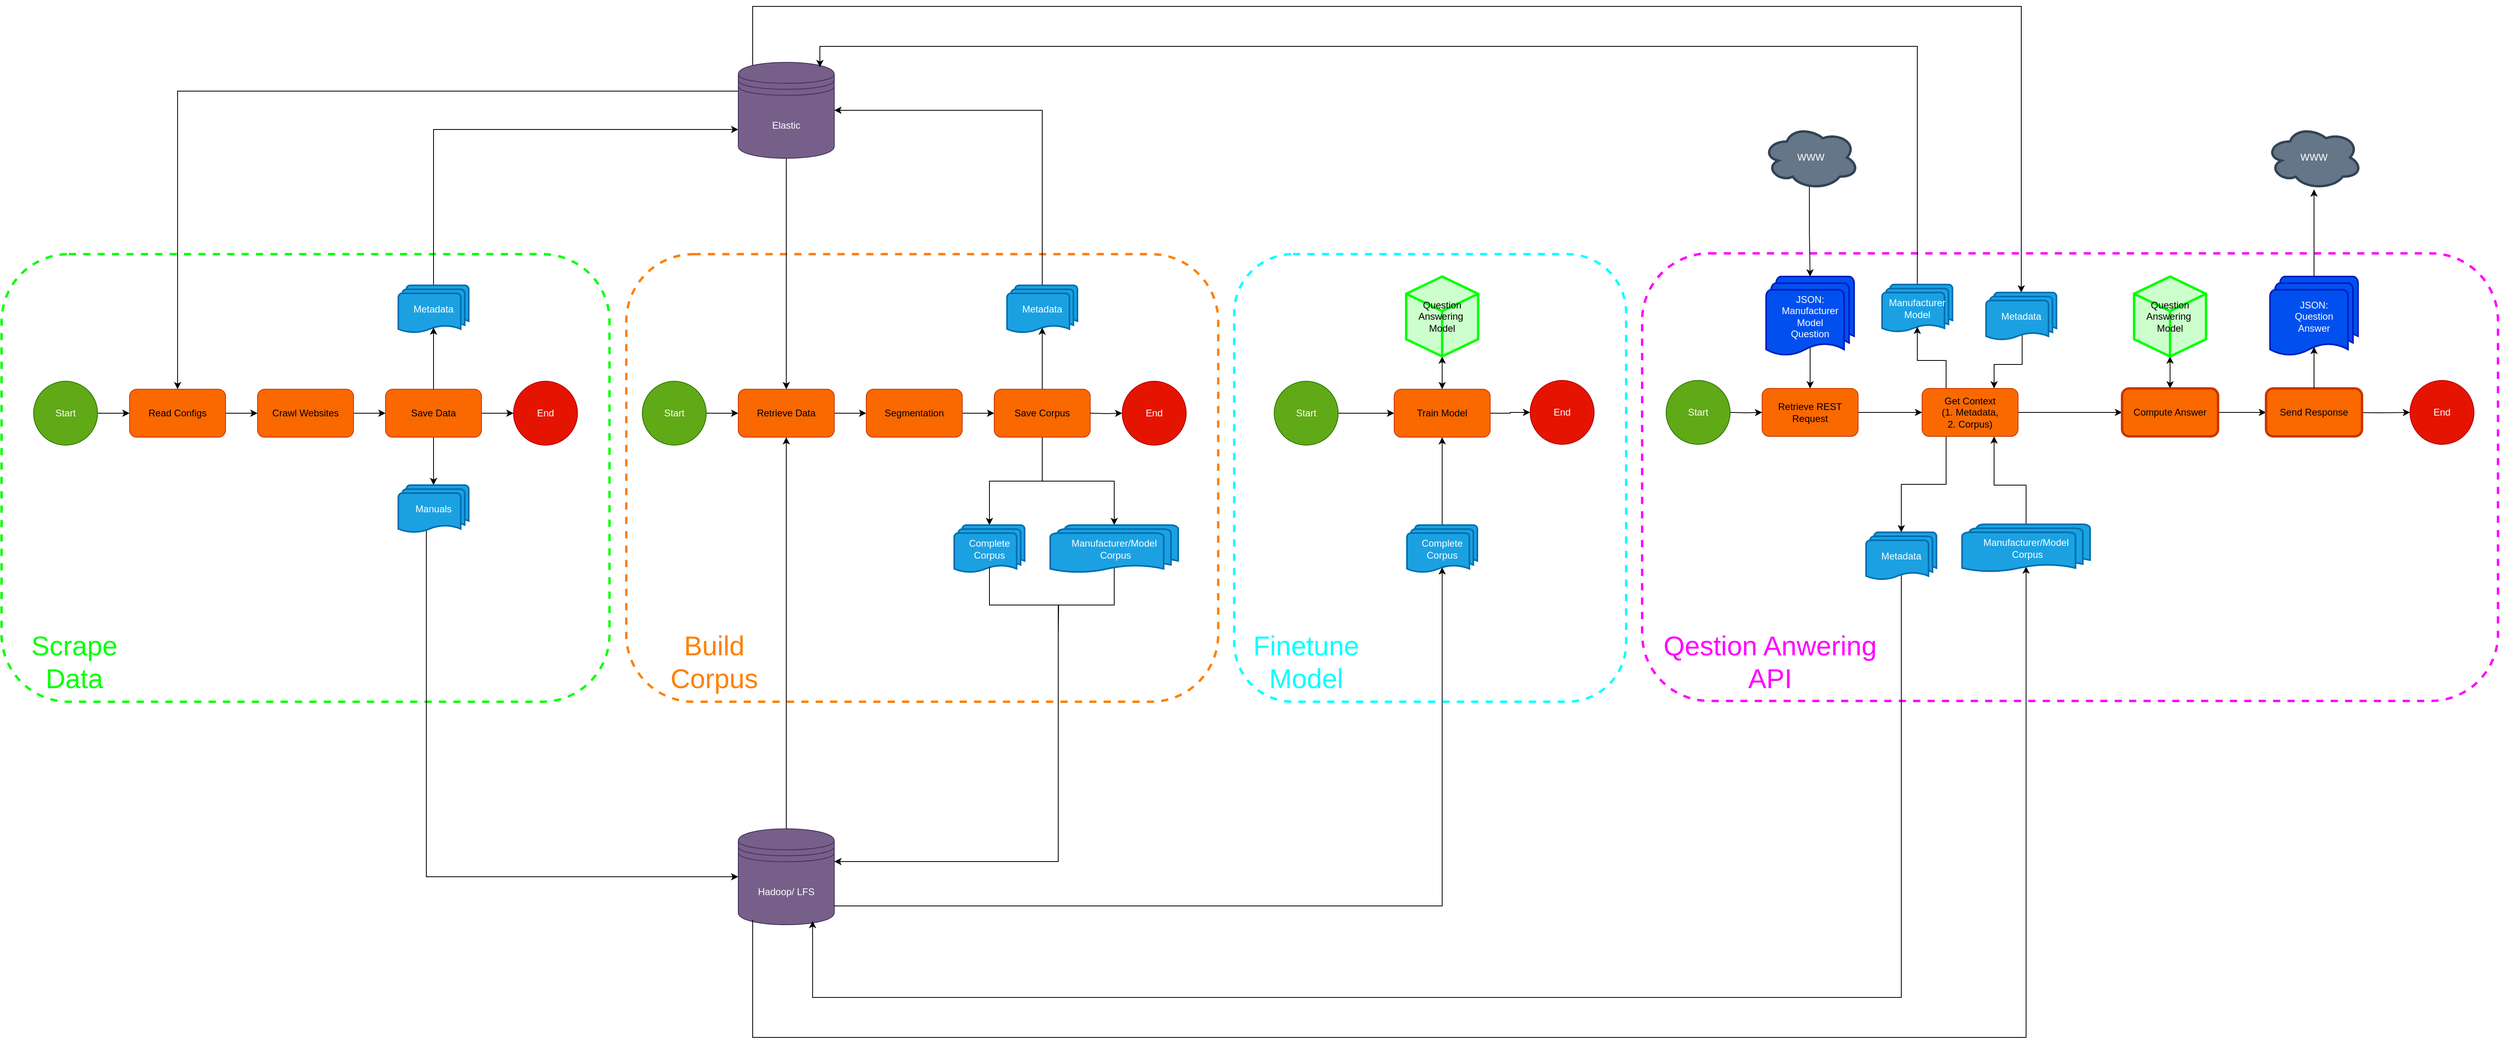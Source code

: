 <mxfile version="14.9.6" type="device"><diagram id="BQQymWV-iyuG-gTKwOcT" name="Seite-1"><mxGraphModel dx="2426" dy="1381" grid="1" gridSize="10" guides="1" tooltips="1" connect="1" arrows="1" fold="1" page="1" pageScale="1" pageWidth="1200" pageHeight="1600" math="0" shadow="0"><root><mxCell id="0"/><mxCell id="1" parent="0"/><mxCell id="lBPoc1Uq5K7AsVZfN373-50" value="" style="rounded=1;whiteSpace=wrap;html=1;strokeWidth=3;dashed=1;fillColor=none;strokeColor=#FF00FF;" vertex="1" parent="1"><mxGeometry x="2130" y="359" width="1070" height="560" as="geometry"/></mxCell><mxCell id="lBPoc1Uq5K7AsVZfN373-47" value="" style="rounded=1;whiteSpace=wrap;html=1;strokeWidth=3;dashed=1;fillColor=none;strokeColor=#00FF00;align=right;labelPosition=left;verticalLabelPosition=bottom;verticalAlign=top;fontColor=#00FF00;" vertex="1" parent="1"><mxGeometry x="79" y="360" width="760" height="560" as="geometry"/></mxCell><mxCell id="lBPoc1Uq5K7AsVZfN373-48" value="" style="rounded=1;whiteSpace=wrap;html=1;strokeWidth=3;dashed=1;fontColor=#000000;fillColor=none;strokeColor=#FF8000;" vertex="1" parent="1"><mxGeometry x="860" y="360" width="740" height="560" as="geometry"/></mxCell><mxCell id="lBPoc1Uq5K7AsVZfN373-4" style="edgeStyle=orthogonalEdgeStyle;rounded=0;orthogonalLoop=1;jettySize=auto;html=1;exitX=1;exitY=0.5;exitDx=0;exitDy=0;" edge="1" parent="1" source="lBPoc1Uq5K7AsVZfN373-3" target="lBPoc1Uq5K7AsVZfN373-5"><mxGeometry relative="1" as="geometry"><mxPoint x="319" y="549" as="targetPoint"/></mxGeometry></mxCell><mxCell id="lBPoc1Uq5K7AsVZfN373-3" value="Start" style="ellipse;whiteSpace=wrap;html=1;fillColor=#60a917;strokeColor=#2D7600;fontColor=#ffffff;" vertex="1" parent="1"><mxGeometry x="119" y="519" width="80" height="80" as="geometry"/></mxCell><mxCell id="lBPoc1Uq5K7AsVZfN373-6" style="edgeStyle=orthogonalEdgeStyle;rounded=0;orthogonalLoop=1;jettySize=auto;html=1;" edge="1" parent="1" source="lBPoc1Uq5K7AsVZfN373-5" target="lBPoc1Uq5K7AsVZfN373-7"><mxGeometry relative="1" as="geometry"><mxPoint x="459" y="549" as="targetPoint"/></mxGeometry></mxCell><mxCell id="lBPoc1Uq5K7AsVZfN373-5" value="Read Configs" style="rounded=1;whiteSpace=wrap;html=1;fillColor=#fa6800;strokeColor=#C73500;fontColor=#000000;" vertex="1" parent="1"><mxGeometry x="239" y="529" width="120" height="60" as="geometry"/></mxCell><mxCell id="lBPoc1Uq5K7AsVZfN373-8" style="edgeStyle=orthogonalEdgeStyle;rounded=0;orthogonalLoop=1;jettySize=auto;html=1;" edge="1" parent="1" source="lBPoc1Uq5K7AsVZfN373-7" target="lBPoc1Uq5K7AsVZfN373-9"><mxGeometry relative="1" as="geometry"><mxPoint x="629" y="549" as="targetPoint"/></mxGeometry></mxCell><mxCell id="lBPoc1Uq5K7AsVZfN373-7" value="Crawl Websites" style="rounded=1;whiteSpace=wrap;html=1;fillColor=#fa6800;strokeColor=#C73500;fontColor=#000000;" vertex="1" parent="1"><mxGeometry x="399" y="529" width="120" height="60" as="geometry"/></mxCell><mxCell id="lBPoc1Uq5K7AsVZfN373-12" style="edgeStyle=orthogonalEdgeStyle;rounded=0;orthogonalLoop=1;jettySize=auto;html=1;exitX=0.5;exitY=1;exitDx=0;exitDy=0;" edge="1" parent="1" source="lBPoc1Uq5K7AsVZfN373-26" target="lBPoc1Uq5K7AsVZfN373-13"><mxGeometry relative="1" as="geometry"><mxPoint x="820" y="619" as="targetPoint"/></mxGeometry></mxCell><mxCell id="lBPoc1Uq5K7AsVZfN373-30" style="edgeStyle=orthogonalEdgeStyle;rounded=0;orthogonalLoop=1;jettySize=auto;html=1;entryX=0.5;entryY=0;entryDx=0;entryDy=0;entryPerimeter=0;" edge="1" parent="1" source="lBPoc1Uq5K7AsVZfN373-9" target="lBPoc1Uq5K7AsVZfN373-29"><mxGeometry relative="1" as="geometry"/></mxCell><mxCell id="lBPoc1Uq5K7AsVZfN373-42" style="edgeStyle=orthogonalEdgeStyle;rounded=0;orthogonalLoop=1;jettySize=auto;html=1;entryX=0;entryY=0.5;entryDx=0;entryDy=0;endArrow=classic;endFill=1;" edge="1" parent="1" source="lBPoc1Uq5K7AsVZfN373-9" target="lBPoc1Uq5K7AsVZfN373-41"><mxGeometry relative="1" as="geometry"/></mxCell><mxCell id="lBPoc1Uq5K7AsVZfN373-9" value="Save Data" style="rounded=1;whiteSpace=wrap;html=1;fillColor=#fa6800;strokeColor=#C73500;fontColor=#000000;" vertex="1" parent="1"><mxGeometry x="559" y="529" width="120" height="60" as="geometry"/></mxCell><mxCell id="lBPoc1Uq5K7AsVZfN373-16" style="edgeStyle=orthogonalEdgeStyle;rounded=0;orthogonalLoop=1;jettySize=auto;html=1;exitX=0.5;exitY=0;exitDx=0;exitDy=0;entryX=0;entryY=0.7;entryDx=0;entryDy=0;startArrow=none;" edge="1" parent="1" source="lBPoc1Uq5K7AsVZfN373-35" target="lBPoc1Uq5K7AsVZfN373-17"><mxGeometry relative="1" as="geometry"><mxPoint x="610" y="389" as="targetPoint"/></mxGeometry></mxCell><mxCell id="lBPoc1Uq5K7AsVZfN373-36" style="edgeStyle=orthogonalEdgeStyle;rounded=0;orthogonalLoop=1;jettySize=auto;html=1;entryX=1;entryY=0.5;entryDx=0;entryDy=0;endArrow=classic;endFill=1;" edge="1" parent="1" source="lBPoc1Uq5K7AsVZfN373-11" target="lBPoc1Uq5K7AsVZfN373-17"><mxGeometry relative="1" as="geometry"><Array as="points"><mxPoint x="1380" y="180"/></Array></mxGeometry></mxCell><mxCell id="lBPoc1Uq5K7AsVZfN373-11" value="Metadata" style="strokeWidth=2;html=1;shape=mxgraph.flowchart.multi-document;whiteSpace=wrap;fillColor=#1ba1e2;strokeColor=#006EAF;fontColor=#ffffff;" vertex="1" parent="1"><mxGeometry x="1336" y="399" width="88" height="60" as="geometry"/></mxCell><mxCell id="lBPoc1Uq5K7AsVZfN373-13" value="Complete&lt;br&gt;Corpus" style="strokeWidth=2;html=1;shape=mxgraph.flowchart.multi-document;whiteSpace=wrap;fillColor=#1ba1e2;strokeColor=#006EAF;fontColor=#ffffff;" vertex="1" parent="1"><mxGeometry x="1270" y="699" width="88" height="60" as="geometry"/></mxCell><mxCell id="lBPoc1Uq5K7AsVZfN373-19" style="edgeStyle=orthogonalEdgeStyle;rounded=0;orthogonalLoop=1;jettySize=auto;html=1;" edge="1" parent="1" source="lBPoc1Uq5K7AsVZfN373-15" target="lBPoc1Uq5K7AsVZfN373-20"><mxGeometry relative="1" as="geometry"><mxPoint x="800" y="599" as="targetPoint"/></mxGeometry></mxCell><mxCell id="lBPoc1Uq5K7AsVZfN373-15" value="Hadoop/ LFS" style="shape=datastore;whiteSpace=wrap;html=1;fillColor=#76608a;strokeColor=#432D57;fontColor=#ffffff;" vertex="1" parent="1"><mxGeometry x="1000" y="1079" width="120" height="120" as="geometry"/></mxCell><mxCell id="lBPoc1Uq5K7AsVZfN373-18" style="edgeStyle=orthogonalEdgeStyle;rounded=0;orthogonalLoop=1;jettySize=auto;html=1;entryX=0.5;entryY=0;entryDx=0;entryDy=0;exitX=0;exitY=0.3;exitDx=0;exitDy=0;" edge="1" parent="1" source="lBPoc1Uq5K7AsVZfN373-17" target="lBPoc1Uq5K7AsVZfN373-5"><mxGeometry relative="1" as="geometry"/></mxCell><mxCell id="lBPoc1Uq5K7AsVZfN373-23" style="edgeStyle=orthogonalEdgeStyle;rounded=0;orthogonalLoop=1;jettySize=auto;html=1;entryX=0.5;entryY=0;entryDx=0;entryDy=0;" edge="1" parent="1" source="lBPoc1Uq5K7AsVZfN373-17" target="lBPoc1Uq5K7AsVZfN373-20"><mxGeometry relative="1" as="geometry"/></mxCell><mxCell id="lBPoc1Uq5K7AsVZfN373-71" style="edgeStyle=orthogonalEdgeStyle;rounded=0;orthogonalLoop=1;jettySize=auto;html=1;exitX=0.15;exitY=0.05;exitDx=0;exitDy=0;exitPerimeter=0;entryX=0.5;entryY=0;entryDx=0;entryDy=0;entryPerimeter=0;startArrow=none;startFill=0;endArrow=classic;endFill=1;" edge="1" parent="1" source="lBPoc1Uq5K7AsVZfN373-17" target="lBPoc1Uq5K7AsVZfN373-72"><mxGeometry relative="1" as="geometry"><Array as="points"><mxPoint x="1018" y="50"/><mxPoint x="2604" y="50"/></Array></mxGeometry></mxCell><mxCell id="lBPoc1Uq5K7AsVZfN373-17" value="Elastic" style="shape=datastore;whiteSpace=wrap;html=1;fillColor=#76608a;strokeColor=#432D57;fontColor=#ffffff;" vertex="1" parent="1"><mxGeometry x="1000" y="120" width="120" height="120" as="geometry"/></mxCell><mxCell id="lBPoc1Uq5K7AsVZfN373-21" style="edgeStyle=orthogonalEdgeStyle;rounded=0;orthogonalLoop=1;jettySize=auto;html=1;" edge="1" parent="1" source="lBPoc1Uq5K7AsVZfN373-20" target="lBPoc1Uq5K7AsVZfN373-24"><mxGeometry relative="1" as="geometry"><mxPoint x="1180" y="559" as="targetPoint"/></mxGeometry></mxCell><mxCell id="lBPoc1Uq5K7AsVZfN373-20" value="Retrieve Data" style="rounded=1;whiteSpace=wrap;html=1;fillColor=#fa6800;strokeColor=#C73500;fontColor=#000000;" vertex="1" parent="1"><mxGeometry x="1000" y="529" width="120" height="60" as="geometry"/></mxCell><mxCell id="lBPoc1Uq5K7AsVZfN373-25" style="edgeStyle=orthogonalEdgeStyle;rounded=0;orthogonalLoop=1;jettySize=auto;html=1;" edge="1" parent="1" source="lBPoc1Uq5K7AsVZfN373-24" target="lBPoc1Uq5K7AsVZfN373-26"><mxGeometry relative="1" as="geometry"><mxPoint x="1320" y="559" as="targetPoint"/></mxGeometry></mxCell><mxCell id="lBPoc1Uq5K7AsVZfN373-24" value="Segmentation" style="rounded=1;whiteSpace=wrap;html=1;fillColor=#fa6800;strokeColor=#C73500;fontColor=#000000;" vertex="1" parent="1"><mxGeometry x="1160" y="529" width="120" height="60" as="geometry"/></mxCell><mxCell id="lBPoc1Uq5K7AsVZfN373-27" style="edgeStyle=orthogonalEdgeStyle;rounded=0;orthogonalLoop=1;jettySize=auto;html=1;exitX=0.5;exitY=0.88;exitDx=0;exitDy=0;exitPerimeter=0;" edge="1" parent="1" source="lBPoc1Uq5K7AsVZfN373-13"><mxGeometry relative="1" as="geometry"><mxPoint x="1130" y="789" as="sourcePoint"/><mxPoint x="1120" y="1120" as="targetPoint"/><Array as="points"><mxPoint x="1314" y="799"/><mxPoint x="1400" y="799"/><mxPoint x="1400" y="1120"/><mxPoint x="1120" y="1120"/></Array></mxGeometry></mxCell><mxCell id="lBPoc1Uq5K7AsVZfN373-33" style="edgeStyle=orthogonalEdgeStyle;rounded=0;orthogonalLoop=1;jettySize=auto;html=1;entryX=0.5;entryY=0;entryDx=0;entryDy=0;entryPerimeter=0;" edge="1" parent="1" source="lBPoc1Uq5K7AsVZfN373-26" target="lBPoc1Uq5K7AsVZfN373-32"><mxGeometry relative="1" as="geometry"/></mxCell><mxCell id="lBPoc1Uq5K7AsVZfN373-37" style="edgeStyle=orthogonalEdgeStyle;rounded=0;orthogonalLoop=1;jettySize=auto;html=1;entryX=0.5;entryY=0.88;entryDx=0;entryDy=0;entryPerimeter=0;endArrow=classic;endFill=1;" edge="1" parent="1" source="lBPoc1Uq5K7AsVZfN373-26" target="lBPoc1Uq5K7AsVZfN373-11"><mxGeometry relative="1" as="geometry"/></mxCell><mxCell id="lBPoc1Uq5K7AsVZfN373-26" value="Save Corpus" style="rounded=1;whiteSpace=wrap;html=1;fillColor=#fa6800;strokeColor=#C73500;fontColor=#000000;" vertex="1" parent="1"><mxGeometry x="1320" y="529" width="120" height="60" as="geometry"/></mxCell><mxCell id="lBPoc1Uq5K7AsVZfN373-31" style="edgeStyle=orthogonalEdgeStyle;rounded=0;orthogonalLoop=1;jettySize=auto;html=1;entryX=0;entryY=0.5;entryDx=0;entryDy=0;exitX=0.5;exitY=0.88;exitDx=0;exitDy=0;exitPerimeter=0;" edge="1" parent="1" source="lBPoc1Uq5K7AsVZfN373-29" target="lBPoc1Uq5K7AsVZfN373-15"><mxGeometry relative="1" as="geometry"><Array as="points"><mxPoint x="610" y="1139"/></Array></mxGeometry></mxCell><mxCell id="lBPoc1Uq5K7AsVZfN373-29" value="Manuals" style="strokeWidth=2;html=1;shape=mxgraph.flowchart.multi-document;whiteSpace=wrap;fillColor=#1ba1e2;strokeColor=#006EAF;fontColor=#ffffff;" vertex="1" parent="1"><mxGeometry x="575" y="649" width="88" height="60" as="geometry"/></mxCell><mxCell id="lBPoc1Uq5K7AsVZfN373-34" style="edgeStyle=orthogonalEdgeStyle;rounded=0;orthogonalLoop=1;jettySize=auto;html=1;endArrow=none;endFill=0;exitX=0.5;exitY=0.88;exitDx=0;exitDy=0;exitPerimeter=0;" edge="1" parent="1" source="lBPoc1Uq5K7AsVZfN373-32"><mxGeometry relative="1" as="geometry"><mxPoint x="1400" y="839" as="targetPoint"/></mxGeometry></mxCell><mxCell id="lBPoc1Uq5K7AsVZfN373-32" value="Manufacturer/Model&lt;br&gt;&amp;nbsp;Corpus" style="strokeWidth=2;html=1;shape=mxgraph.flowchart.multi-document;whiteSpace=wrap;fillColor=#1ba1e2;strokeColor=#006EAF;fontColor=#ffffff;" vertex="1" parent="1"><mxGeometry x="1390" y="699" width="160" height="60" as="geometry"/></mxCell><mxCell id="lBPoc1Uq5K7AsVZfN373-39" style="edgeStyle=orthogonalEdgeStyle;rounded=0;orthogonalLoop=1;jettySize=auto;html=1;exitX=1;exitY=0.5;exitDx=0;exitDy=0;" edge="1" parent="1" source="lBPoc1Uq5K7AsVZfN373-40"><mxGeometry relative="1" as="geometry"><mxPoint x="1000" y="559" as="targetPoint"/></mxGeometry></mxCell><mxCell id="lBPoc1Uq5K7AsVZfN373-40" value="Start" style="ellipse;whiteSpace=wrap;html=1;fillColor=#60a917;strokeColor=#2D7600;fontColor=#ffffff;" vertex="1" parent="1"><mxGeometry x="880" y="519" width="80" height="80" as="geometry"/></mxCell><mxCell id="lBPoc1Uq5K7AsVZfN373-41" value="End" style="ellipse;whiteSpace=wrap;html=1;fillColor=#e51400;strokeColor=#B20000;fontColor=#ffffff;" vertex="1" parent="1"><mxGeometry x="719" y="519" width="80" height="80" as="geometry"/></mxCell><mxCell id="lBPoc1Uq5K7AsVZfN373-43" style="edgeStyle=orthogonalEdgeStyle;rounded=0;orthogonalLoop=1;jettySize=auto;html=1;entryX=0;entryY=0.5;entryDx=0;entryDy=0;endArrow=classic;endFill=1;" edge="1" parent="1" target="lBPoc1Uq5K7AsVZfN373-44"><mxGeometry relative="1" as="geometry"><mxPoint x="1440" y="559" as="sourcePoint"/></mxGeometry></mxCell><mxCell id="lBPoc1Uq5K7AsVZfN373-44" value="End" style="ellipse;whiteSpace=wrap;html=1;fillColor=#e51400;strokeColor=#B20000;fontColor=#ffffff;" vertex="1" parent="1"><mxGeometry x="1480" y="519" width="80" height="80" as="geometry"/></mxCell><mxCell id="lBPoc1Uq5K7AsVZfN373-35" value="Metadata" style="strokeWidth=2;html=1;shape=mxgraph.flowchart.multi-document;whiteSpace=wrap;fillColor=#1ba1e2;strokeColor=#006EAF;fontColor=#ffffff;" vertex="1" parent="1"><mxGeometry x="575" y="399" width="88" height="60" as="geometry"/></mxCell><mxCell id="lBPoc1Uq5K7AsVZfN373-45" value="" style="edgeStyle=orthogonalEdgeStyle;rounded=0;orthogonalLoop=1;jettySize=auto;html=1;exitX=0.5;exitY=0;exitDx=0;exitDy=0;entryX=0.5;entryY=0.88;entryDx=0;entryDy=0;endArrow=classic;entryPerimeter=0;endFill=1;" edge="1" parent="1" source="lBPoc1Uq5K7AsVZfN373-9" target="lBPoc1Uq5K7AsVZfN373-35"><mxGeometry relative="1" as="geometry"><mxPoint x="1039" y="311" as="targetPoint"/><mxPoint x="619" y="529" as="sourcePoint"/></mxGeometry></mxCell><mxCell id="lBPoc1Uq5K7AsVZfN373-68" style="edgeStyle=orthogonalEdgeStyle;rounded=0;orthogonalLoop=1;jettySize=auto;html=1;entryX=0.85;entryY=0.05;entryDx=0;entryDy=0;entryPerimeter=0;endArrow=classic;endFill=1;exitX=0.5;exitY=0;exitDx=0;exitDy=0;exitPerimeter=0;" edge="1" parent="1" source="lBPoc1Uq5K7AsVZfN373-52" target="lBPoc1Uq5K7AsVZfN373-17"><mxGeometry relative="1" as="geometry"><Array as="points"><mxPoint x="2474" y="100"/><mxPoint x="1102" y="100"/></Array></mxGeometry></mxCell><mxCell id="lBPoc1Uq5K7AsVZfN373-52" value="Manufacturer&lt;br&gt;Model" style="strokeWidth=2;html=1;shape=mxgraph.flowchart.multi-document;whiteSpace=wrap;fillColor=#1ba1e2;strokeColor=#006EAF;fontColor=#ffffff;" vertex="1" parent="1"><mxGeometry x="2430" y="398" width="88" height="60" as="geometry"/></mxCell><mxCell id="lBPoc1Uq5K7AsVZfN373-54" style="edgeStyle=orthogonalEdgeStyle;rounded=0;orthogonalLoop=1;jettySize=auto;html=1;entryX=0;entryY=0.5;entryDx=0;entryDy=0;" edge="1" parent="1" source="lBPoc1Uq5K7AsVZfN373-55" target="lBPoc1Uq5K7AsVZfN373-60"><mxGeometry relative="1" as="geometry"><mxPoint x="2440" y="558" as="targetPoint"/></mxGeometry></mxCell><mxCell id="lBPoc1Uq5K7AsVZfN373-55" value="Retrieve REST Request" style="rounded=1;whiteSpace=wrap;html=1;fillColor=#fa6800;strokeColor=#C73500;fontColor=#000000;" vertex="1" parent="1"><mxGeometry x="2280" y="528" width="120" height="60" as="geometry"/></mxCell><mxCell id="lBPoc1Uq5K7AsVZfN373-56" style="edgeStyle=orthogonalEdgeStyle;rounded=0;orthogonalLoop=1;jettySize=auto;html=1;exitX=0.5;exitY=0.88;exitDx=0;exitDy=0;exitPerimeter=0;entryX=0.5;entryY=0;entryDx=0;entryDy=0;" edge="1" parent="1" source="lBPoc1Uq5K7AsVZfN373-67" target="lBPoc1Uq5K7AsVZfN373-55"><mxGeometry relative="1" as="geometry"><mxPoint x="2600" y="558" as="targetPoint"/><mxPoint x="2560" y="558" as="sourcePoint"/></mxGeometry></mxCell><mxCell id="lBPoc1Uq5K7AsVZfN373-58" style="edgeStyle=orthogonalEdgeStyle;rounded=0;orthogonalLoop=1;jettySize=auto;html=1;entryX=0.5;entryY=0;entryDx=0;entryDy=0;entryPerimeter=0;startArrow=classic;startFill=1;endArrow=none;endFill=0;" edge="1" parent="1" source="lBPoc1Uq5K7AsVZfN373-60" target="lBPoc1Uq5K7AsVZfN373-62"><mxGeometry relative="1" as="geometry"><Array as="points"><mxPoint x="2570" y="649"/><mxPoint x="2610" y="649"/></Array></mxGeometry></mxCell><mxCell id="lBPoc1Uq5K7AsVZfN373-59" style="edgeStyle=orthogonalEdgeStyle;rounded=0;orthogonalLoop=1;jettySize=auto;html=1;entryX=0.5;entryY=0.88;entryDx=0;entryDy=0;entryPerimeter=0;endArrow=classic;endFill=1;exitX=0.25;exitY=0;exitDx=0;exitDy=0;" edge="1" parent="1" source="lBPoc1Uq5K7AsVZfN373-60" target="lBPoc1Uq5K7AsVZfN373-52"><mxGeometry relative="1" as="geometry"/></mxCell><mxCell id="lBPoc1Uq5K7AsVZfN373-70" style="edgeStyle=orthogonalEdgeStyle;rounded=0;orthogonalLoop=1;jettySize=auto;html=1;exitX=0.774;exitY=0.961;exitDx=0;exitDy=0;entryX=0.5;entryY=0.88;entryDx=0;entryDy=0;entryPerimeter=0;endArrow=none;endFill=0;startArrow=classic;startFill=1;exitPerimeter=0;" edge="1" parent="1" source="lBPoc1Uq5K7AsVZfN373-15" target="lBPoc1Uq5K7AsVZfN373-69"><mxGeometry relative="1" as="geometry"><Array as="points"><mxPoint x="1093" y="1290"/><mxPoint x="2454" y="1290"/></Array></mxGeometry></mxCell><mxCell id="lBPoc1Uq5K7AsVZfN373-73" style="edgeStyle=orthogonalEdgeStyle;rounded=0;orthogonalLoop=1;jettySize=auto;html=1;exitX=0.75;exitY=0;exitDx=0;exitDy=0;entryX=0.513;entryY=0.755;entryDx=0;entryDy=0;entryPerimeter=0;startArrow=classic;startFill=1;endArrow=none;endFill=0;" edge="1" parent="1" source="lBPoc1Uq5K7AsVZfN373-60" target="lBPoc1Uq5K7AsVZfN373-72"><mxGeometry relative="1" as="geometry"/></mxCell><mxCell id="lBPoc1Uq5K7AsVZfN373-74" style="edgeStyle=orthogonalEdgeStyle;rounded=0;orthogonalLoop=1;jettySize=auto;html=1;exitX=0.25;exitY=1;exitDx=0;exitDy=0;entryX=0.5;entryY=0;entryDx=0;entryDy=0;entryPerimeter=0;startArrow=none;startFill=0;endArrow=classic;endFill=1;" edge="1" parent="1" source="lBPoc1Uq5K7AsVZfN373-60" target="lBPoc1Uq5K7AsVZfN373-69"><mxGeometry relative="1" as="geometry"/></mxCell><mxCell id="lBPoc1Uq5K7AsVZfN373-76" style="edgeStyle=orthogonalEdgeStyle;rounded=0;orthogonalLoop=1;jettySize=auto;html=1;exitX=1;exitY=0.5;exitDx=0;exitDy=0;startArrow=none;startFill=0;endArrow=classic;endFill=1;" edge="1" parent="1" source="lBPoc1Uq5K7AsVZfN373-60" target="lBPoc1Uq5K7AsVZfN373-77"><mxGeometry relative="1" as="geometry"><mxPoint x="2730" y="559" as="targetPoint"/></mxGeometry></mxCell><mxCell id="lBPoc1Uq5K7AsVZfN373-60" value="Get Context&lt;br&gt;(1. Metadata,&lt;br&gt;2. Corpus)" style="rounded=1;whiteSpace=wrap;html=1;fillColor=#fa6800;strokeColor=#C73500;fontColor=#000000;" vertex="1" parent="1"><mxGeometry x="2480" y="528" width="120" height="60" as="geometry"/></mxCell><mxCell id="lBPoc1Uq5K7AsVZfN373-61" style="edgeStyle=orthogonalEdgeStyle;rounded=0;orthogonalLoop=1;jettySize=auto;html=1;endArrow=none;endFill=0;exitX=0.5;exitY=0.88;exitDx=0;exitDy=0;exitPerimeter=0;entryX=0.15;entryY=0.95;entryDx=0;entryDy=0;startArrow=classic;startFill=1;entryPerimeter=0;" edge="1" parent="1" source="lBPoc1Uq5K7AsVZfN373-62" target="lBPoc1Uq5K7AsVZfN373-15"><mxGeometry relative="1" as="geometry"><mxPoint x="2190" y="839" as="targetPoint"/><Array as="points"><mxPoint x="2610" y="1340"/><mxPoint x="1018" y="1340"/></Array></mxGeometry></mxCell><mxCell id="lBPoc1Uq5K7AsVZfN373-62" value="Manufacturer/Model&lt;br&gt;&amp;nbsp;Corpus" style="strokeWidth=2;html=1;shape=mxgraph.flowchart.multi-document;whiteSpace=wrap;fillColor=#1ba1e2;strokeColor=#006EAF;fontColor=#ffffff;" vertex="1" parent="1"><mxGeometry x="2530" y="698" width="160" height="60" as="geometry"/></mxCell><mxCell id="lBPoc1Uq5K7AsVZfN373-63" style="edgeStyle=orthogonalEdgeStyle;rounded=0;orthogonalLoop=1;jettySize=auto;html=1;exitX=1;exitY=0.5;exitDx=0;exitDy=0;" edge="1" parent="1"><mxGeometry relative="1" as="geometry"><mxPoint x="2280" y="558" as="targetPoint"/><mxPoint x="2240.0" y="558" as="sourcePoint"/></mxGeometry></mxCell><mxCell id="lBPoc1Uq5K7AsVZfN373-64" value="Start" style="ellipse;whiteSpace=wrap;html=1;fillColor=#60a917;strokeColor=#2D7600;fontColor=#ffffff;" vertex="1" parent="1"><mxGeometry x="2160" y="518" width="80" height="80" as="geometry"/></mxCell><mxCell id="lBPoc1Uq5K7AsVZfN373-65" style="edgeStyle=orthogonalEdgeStyle;rounded=0;orthogonalLoop=1;jettySize=auto;html=1;entryX=0;entryY=0.5;entryDx=0;entryDy=0;endArrow=classic;endFill=1;" edge="1" parent="1" target="lBPoc1Uq5K7AsVZfN373-66"><mxGeometry relative="1" as="geometry"><mxPoint x="3010" y="558" as="sourcePoint"/></mxGeometry></mxCell><mxCell id="lBPoc1Uq5K7AsVZfN373-66" value="End" style="ellipse;whiteSpace=wrap;html=1;fillColor=#e51400;strokeColor=#B20000;fontColor=#ffffff;" vertex="1" parent="1"><mxGeometry x="3090" y="518" width="80" height="80" as="geometry"/></mxCell><mxCell id="lBPoc1Uq5K7AsVZfN373-67" value="JSON:&lt;br&gt;Manufacturer&lt;br&gt;Model&lt;br&gt;Question" style="strokeWidth=2;html=1;shape=mxgraph.flowchart.multi-document;whiteSpace=wrap;fillColor=#0050ef;strokeColor=#001DBC;fontColor=#ffffff;" vertex="1" parent="1"><mxGeometry x="2285" y="388" width="110" height="100" as="geometry"/></mxCell><mxCell id="lBPoc1Uq5K7AsVZfN373-69" value="Metadata" style="strokeWidth=2;html=1;shape=mxgraph.flowchart.multi-document;whiteSpace=wrap;fillColor=#1ba1e2;strokeColor=#006EAF;fontColor=#ffffff;" vertex="1" parent="1"><mxGeometry x="2410" y="708" width="88" height="60" as="geometry"/></mxCell><mxCell id="lBPoc1Uq5K7AsVZfN373-72" value="Metadata" style="strokeWidth=2;html=1;shape=mxgraph.flowchart.multi-document;whiteSpace=wrap;fillColor=#1ba1e2;strokeColor=#006EAF;fontColor=#ffffff;" vertex="1" parent="1"><mxGeometry x="2560" y="408" width="88" height="60" as="geometry"/></mxCell><mxCell id="lBPoc1Uq5K7AsVZfN373-80" style="edgeStyle=orthogonalEdgeStyle;rounded=0;orthogonalLoop=1;jettySize=auto;html=1;exitX=0.5;exitY=0;exitDx=0;exitDy=0;entryX=0.5;entryY=1;entryDx=0;entryDy=0;entryPerimeter=0;startArrow=classic;startFill=1;endArrow=classic;endFill=1;" edge="1" parent="1" source="lBPoc1Uq5K7AsVZfN373-77" target="lBPoc1Uq5K7AsVZfN373-79"><mxGeometry relative="1" as="geometry"/></mxCell><mxCell id="lBPoc1Uq5K7AsVZfN373-82" style="edgeStyle=orthogonalEdgeStyle;rounded=0;orthogonalLoop=1;jettySize=auto;html=1;exitX=1;exitY=0.5;exitDx=0;exitDy=0;startArrow=none;startFill=0;endArrow=classic;endFill=1;" edge="1" parent="1" source="lBPoc1Uq5K7AsVZfN373-77" target="lBPoc1Uq5K7AsVZfN373-83"><mxGeometry relative="1" as="geometry"><mxPoint x="2900" y="558" as="targetPoint"/></mxGeometry></mxCell><mxCell id="lBPoc1Uq5K7AsVZfN373-77" value="Compute Answer" style="rounded=1;whiteSpace=wrap;html=1;strokeColor=#C73500;strokeWidth=3;fillColor=#fa6800;fontColor=#000000;" vertex="1" parent="1"><mxGeometry x="2730" y="528" width="120" height="60" as="geometry"/></mxCell><mxCell id="lBPoc1Uq5K7AsVZfN373-79" value="&lt;font color=&quot;#000000&quot;&gt;Question&lt;br&gt;Answering&amp;nbsp;&lt;br&gt;Model&lt;/font&gt;" style="html=1;whiteSpace=wrap;shape=isoCube2;backgroundOutline=1;isoAngle=15;strokeWidth=3;strokeColor=#00FF00;fillColor=#CCFFCC;" vertex="1" parent="1"><mxGeometry x="2745" y="388" width="90" height="100" as="geometry"/></mxCell><mxCell id="lBPoc1Uq5K7AsVZfN373-83" value="Send Response" style="rounded=1;whiteSpace=wrap;html=1;strokeColor=#C73500;strokeWidth=3;fillColor=#fa6800;fontColor=#000000;" vertex="1" parent="1"><mxGeometry x="2910.0" y="528" width="120" height="60" as="geometry"/></mxCell><mxCell id="lBPoc1Uq5K7AsVZfN373-89" style="edgeStyle=orthogonalEdgeStyle;rounded=0;orthogonalLoop=1;jettySize=auto;html=1;entryX=0.5;entryY=0;entryDx=0;entryDy=0;startArrow=classic;startFill=1;endArrow=none;endFill=0;exitX=0.5;exitY=0.88;exitDx=0;exitDy=0;exitPerimeter=0;" edge="1" parent="1" source="lBPoc1Uq5K7AsVZfN373-84" target="lBPoc1Uq5K7AsVZfN373-83"><mxGeometry relative="1" as="geometry"/></mxCell><mxCell id="lBPoc1Uq5K7AsVZfN373-84" value="JSON:&lt;br&gt;Question&lt;br&gt;Answer" style="strokeWidth=2;html=1;shape=mxgraph.flowchart.multi-document;whiteSpace=wrap;fillColor=#0050ef;strokeColor=#001DBC;fontColor=#ffffff;" vertex="1" parent="1"><mxGeometry x="2915" y="388" width="110" height="100" as="geometry"/></mxCell><mxCell id="lBPoc1Uq5K7AsVZfN373-86" style="edgeStyle=orthogonalEdgeStyle;rounded=0;orthogonalLoop=1;jettySize=auto;html=1;entryX=0.5;entryY=0;entryDx=0;entryDy=0;entryPerimeter=0;startArrow=none;startFill=0;endArrow=classic;endFill=1;exitX=0.484;exitY=0.899;exitDx=0;exitDy=0;exitPerimeter=0;" edge="1" parent="1" source="lBPoc1Uq5K7AsVZfN373-85" target="lBPoc1Uq5K7AsVZfN373-67"><mxGeometry relative="1" as="geometry"/></mxCell><mxCell id="lBPoc1Uq5K7AsVZfN373-85" value="WWW" style="ellipse;shape=cloud;whiteSpace=wrap;html=1;strokeColor=#314354;strokeWidth=3;fillColor=#647687;fontColor=#ffffff;" vertex="1" parent="1"><mxGeometry x="2281" y="199" width="120" height="80" as="geometry"/></mxCell><mxCell id="lBPoc1Uq5K7AsVZfN373-88" style="edgeStyle=orthogonalEdgeStyle;rounded=0;orthogonalLoop=1;jettySize=auto;html=1;entryX=0.5;entryY=0;entryDx=0;entryDy=0;entryPerimeter=0;startArrow=classic;startFill=1;endArrow=none;endFill=0;" edge="1" parent="1" source="lBPoc1Uq5K7AsVZfN373-87" target="lBPoc1Uq5K7AsVZfN373-84"><mxGeometry relative="1" as="geometry"/></mxCell><mxCell id="lBPoc1Uq5K7AsVZfN373-87" value="WWW" style="ellipse;shape=cloud;whiteSpace=wrap;html=1;strokeColor=#314354;strokeWidth=3;fillColor=#647687;fontColor=#ffffff;" vertex="1" parent="1"><mxGeometry x="2910" y="199" width="120" height="80" as="geometry"/></mxCell><mxCell id="lBPoc1Uq5K7AsVZfN373-93" style="edgeStyle=orthogonalEdgeStyle;rounded=0;orthogonalLoop=1;jettySize=auto;html=1;entryX=0;entryY=0.5;entryDx=0;entryDy=0;startArrow=none;startFill=0;endArrow=classic;endFill=1;" edge="1" parent="1" source="lBPoc1Uq5K7AsVZfN373-90" target="lBPoc1Uq5K7AsVZfN373-92"><mxGeometry relative="1" as="geometry"/></mxCell><mxCell id="lBPoc1Uq5K7AsVZfN373-90" value="Start" style="ellipse;whiteSpace=wrap;html=1;fillColor=#60a917;strokeColor=#2D7600;fontColor=#ffffff;" vertex="1" parent="1"><mxGeometry x="1670" y="519" width="80" height="80" as="geometry"/></mxCell><mxCell id="lBPoc1Uq5K7AsVZfN373-91" value="End" style="ellipse;whiteSpace=wrap;html=1;fillColor=#e51400;strokeColor=#B20000;fontColor=#ffffff;" vertex="1" parent="1"><mxGeometry x="1990" y="518" width="80" height="80" as="geometry"/></mxCell><mxCell id="lBPoc1Uq5K7AsVZfN373-94" style="edgeStyle=orthogonalEdgeStyle;rounded=0;orthogonalLoop=1;jettySize=auto;html=1;entryX=0;entryY=0.5;entryDx=0;entryDy=0;startArrow=none;startFill=0;endArrow=classic;endFill=1;" edge="1" parent="1" source="lBPoc1Uq5K7AsVZfN373-92" target="lBPoc1Uq5K7AsVZfN373-91"><mxGeometry relative="1" as="geometry"/></mxCell><mxCell id="lBPoc1Uq5K7AsVZfN373-100" style="edgeStyle=orthogonalEdgeStyle;rounded=0;orthogonalLoop=1;jettySize=auto;html=1;entryX=0.5;entryY=0;entryDx=0;entryDy=0;entryPerimeter=0;startArrow=classic;startFill=1;endArrow=none;endFill=0;" edge="1" parent="1" source="lBPoc1Uq5K7AsVZfN373-92" target="lBPoc1Uq5K7AsVZfN373-99"><mxGeometry relative="1" as="geometry"/></mxCell><mxCell id="lBPoc1Uq5K7AsVZfN373-92" value="Train Model" style="rounded=1;whiteSpace=wrap;html=1;fillColor=#fa6800;strokeColor=#C73500;fontColor=#000000;" vertex="1" parent="1"><mxGeometry x="1820" y="529" width="120" height="60" as="geometry"/></mxCell><mxCell id="lBPoc1Uq5K7AsVZfN373-97" value="" style="edgeStyle=orthogonalEdgeStyle;rounded=0;orthogonalLoop=1;jettySize=auto;html=1;startArrow=classic;startFill=1;endArrow=classic;endFill=1;exitX=0.5;exitY=1;exitDx=0;exitDy=0;exitPerimeter=0;" edge="1" parent="1" source="lBPoc1Uq5K7AsVZfN373-95" target="lBPoc1Uq5K7AsVZfN373-92"><mxGeometry relative="1" as="geometry"/></mxCell><mxCell id="lBPoc1Uq5K7AsVZfN373-95" value="&lt;font color=&quot;#000000&quot;&gt;Question&lt;br&gt;Answering&amp;nbsp;&lt;br&gt;Model&lt;/font&gt;" style="html=1;whiteSpace=wrap;shape=isoCube2;backgroundOutline=1;isoAngle=15;strokeWidth=3;strokeColor=#00FF00;fillColor=#CCFFCC;" vertex="1" parent="1"><mxGeometry x="1835" y="388" width="90" height="100" as="geometry"/></mxCell><mxCell id="lBPoc1Uq5K7AsVZfN373-101" style="edgeStyle=orthogonalEdgeStyle;rounded=0;orthogonalLoop=1;jettySize=auto;html=1;exitX=0.5;exitY=0.88;exitDx=0;exitDy=0;exitPerimeter=0;entryX=0.999;entryY=0.804;entryDx=0;entryDy=0;entryPerimeter=0;startArrow=classic;startFill=1;endArrow=none;endFill=0;" edge="1" parent="1" source="lBPoc1Uq5K7AsVZfN373-99" target="lBPoc1Uq5K7AsVZfN373-15"><mxGeometry relative="1" as="geometry"><Array as="points"><mxPoint x="1880" y="1175"/></Array></mxGeometry></mxCell><mxCell id="lBPoc1Uq5K7AsVZfN373-99" value="Complete&lt;br&gt;Corpus" style="strokeWidth=2;html=1;shape=mxgraph.flowchart.multi-document;whiteSpace=wrap;fillColor=#1ba1e2;strokeColor=#006EAF;fontColor=#ffffff;" vertex="1" parent="1"><mxGeometry x="1836" y="699" width="88" height="60" as="geometry"/></mxCell><mxCell id="lBPoc1Uq5K7AsVZfN373-102" value="" style="rounded=1;whiteSpace=wrap;html=1;strokeWidth=3;dashed=1;fontColor=#ffffff;fillColor=none;strokeColor=#00FFFF;" vertex="1" parent="1"><mxGeometry x="1620" y="360" width="490" height="560" as="geometry"/></mxCell><mxCell id="lBPoc1Uq5K7AsVZfN373-103" value="Scrape&lt;br&gt;Data" style="text;html=1;strokeColor=none;fillColor=none;align=center;verticalAlign=middle;whiteSpace=wrap;rounded=0;fontColor=#00FF00;fontSize=34;" vertex="1" parent="1"><mxGeometry x="150" y="860" width="40" height="20" as="geometry"/></mxCell><mxCell id="lBPoc1Uq5K7AsVZfN373-104" value="Build&lt;br&gt;Corpus" style="text;html=1;strokeColor=none;fillColor=none;align=center;verticalAlign=middle;whiteSpace=wrap;rounded=0;fontSize=34;fontColor=#FF8000;" vertex="1" parent="1"><mxGeometry x="950" y="860" width="40" height="20" as="geometry"/></mxCell><mxCell id="lBPoc1Uq5K7AsVZfN373-105" value="&lt;font color=&quot;#00ffff&quot;&gt;Finetune&lt;br&gt;Model&lt;/font&gt;" style="text;html=1;strokeColor=none;fillColor=none;align=center;verticalAlign=middle;whiteSpace=wrap;rounded=0;fontSize=34;fontColor=#FF8000;" vertex="1" parent="1"><mxGeometry x="1690" y="860" width="40" height="20" as="geometry"/></mxCell><mxCell id="lBPoc1Uq5K7AsVZfN373-106" value="&lt;font color=&quot;#ff00ff&quot;&gt;Qestion Anwering&lt;br&gt;API&lt;/font&gt;" style="text;html=1;strokeColor=none;fillColor=none;align=center;verticalAlign=middle;whiteSpace=wrap;rounded=0;fontSize=34;fontColor=#FF8000;" vertex="1" parent="1"><mxGeometry x="2130" y="820" width="320" height="100" as="geometry"/></mxCell></root></mxGraphModel></diagram></mxfile>